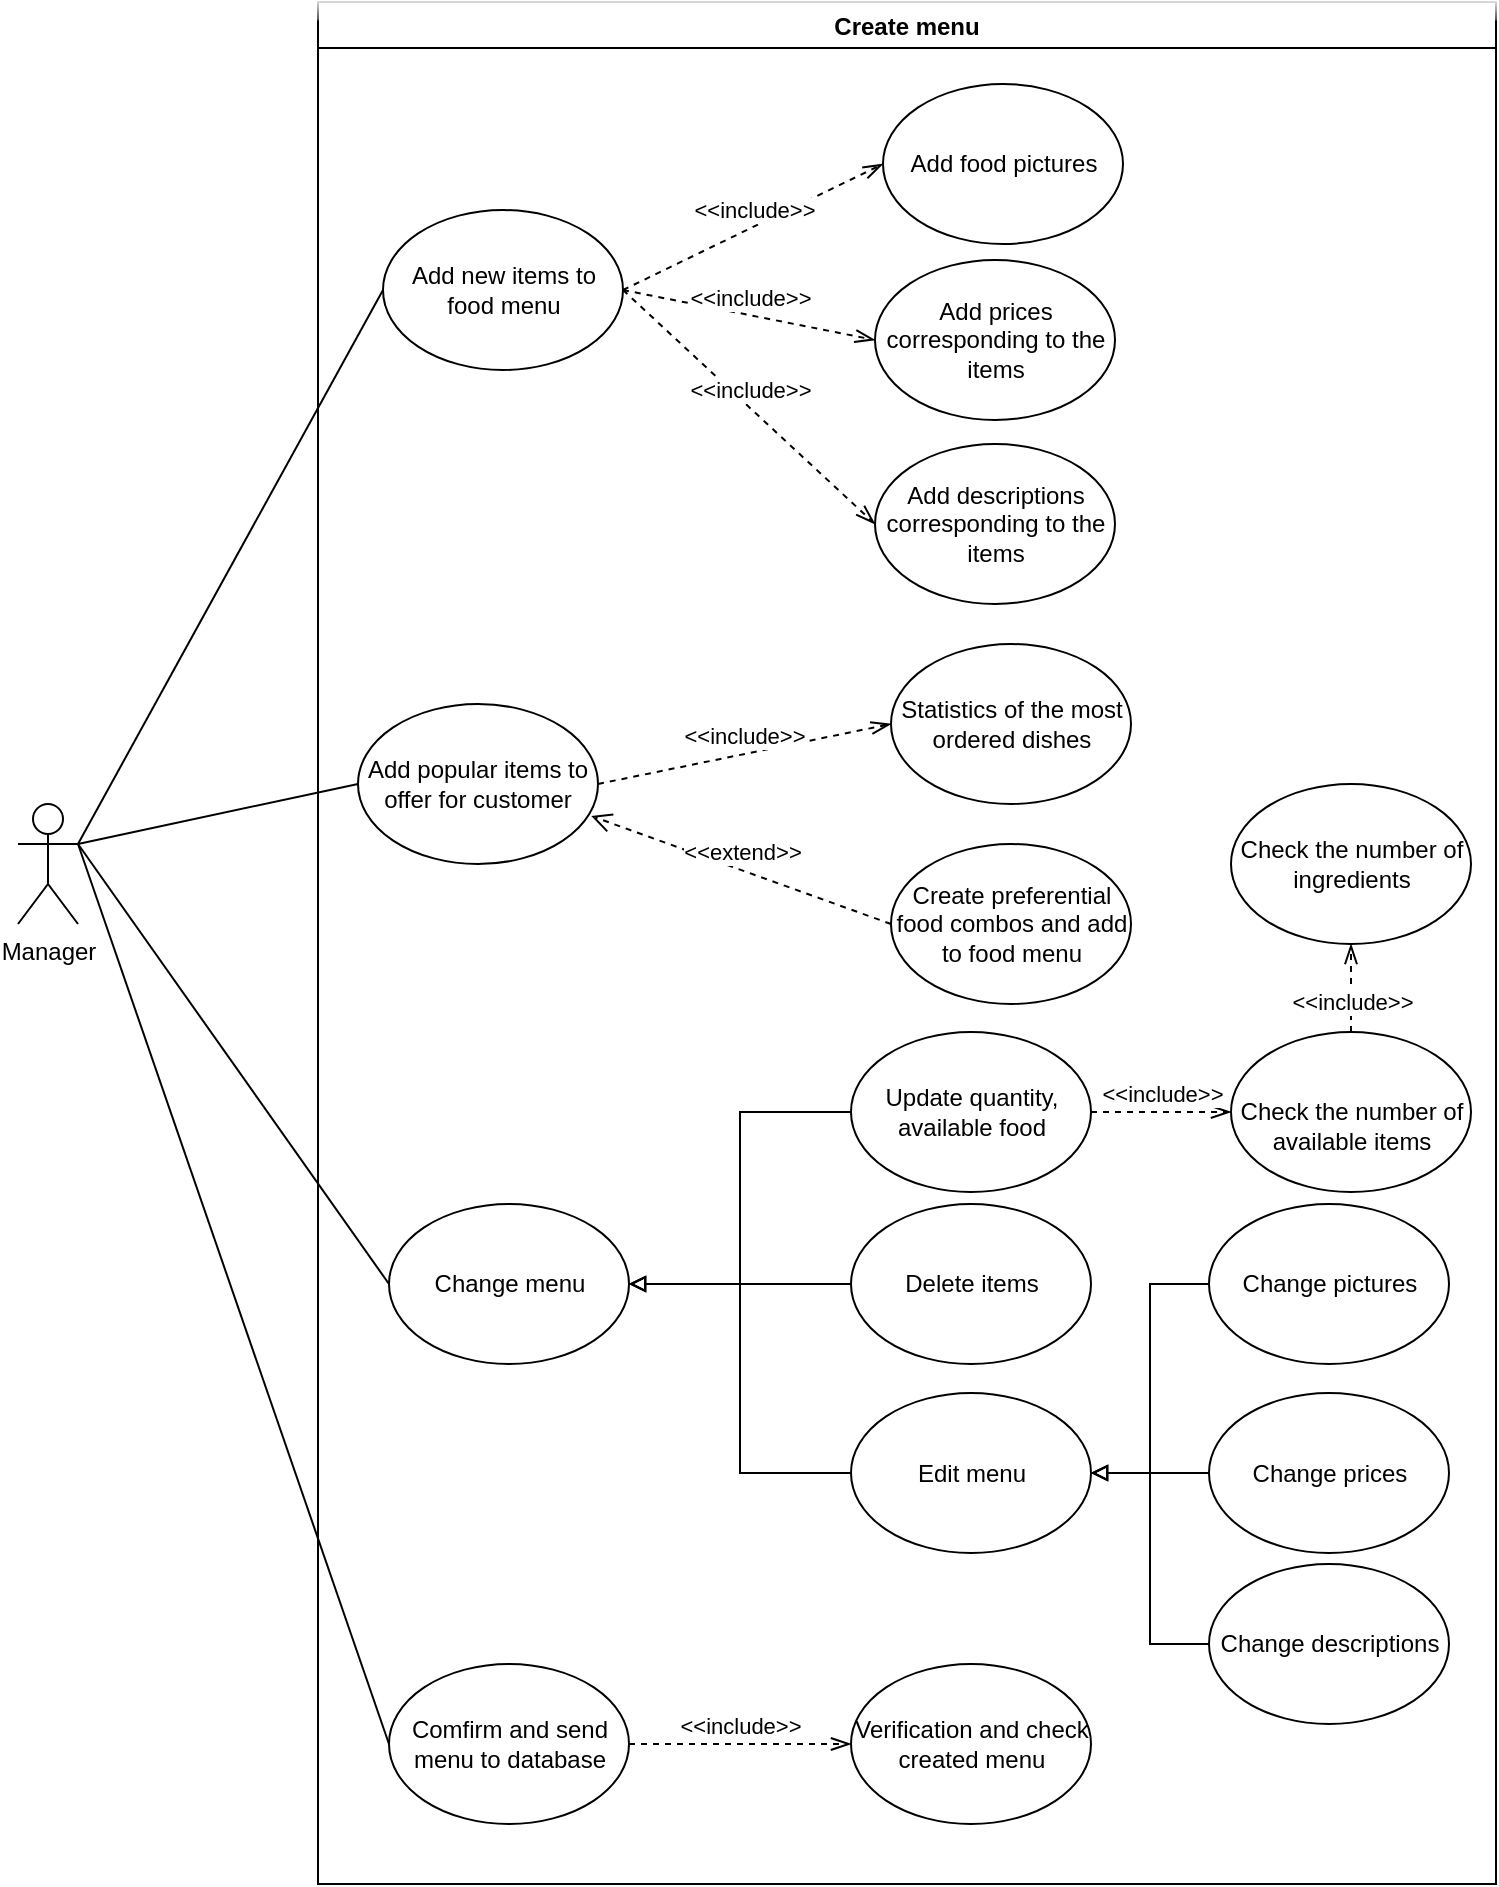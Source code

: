 <mxfile version="15.1.1" type="device"><diagram id="PWTyddmnGdF1Rcnoeqea" name="Page-1"><mxGraphModel dx="1038" dy="547" grid="1" gridSize="10" guides="1" tooltips="1" connect="1" arrows="1" fold="1" page="1" pageScale="1" pageWidth="827" pageHeight="1169" math="0" shadow="0"><root><mxCell id="0"/><mxCell id="1" parent="0"/><mxCell id="bsOlsSM6a4UV93TG4UJ--1" value="Create menu" style="swimlane;rounded=0;shadow=0;glass=1;sketch=0;fontFamily=Helvetica;strokeColor=#000000;gradientDirection=north;swimlaneFillColor=#ffffff;" parent="1" vertex="1"><mxGeometry x="180" y="59" width="589" height="941" as="geometry"><mxRectangle x="184" y="200" width="50" height="40" as="alternateBounds"/></mxGeometry></mxCell><mxCell id="bsOlsSM6a4UV93TG4UJ--24" value="&lt;br&gt;Check the number of available items" style="ellipse;whiteSpace=wrap;html=1;align=center;verticalAlign=middle;labelPosition=center;verticalLabelPosition=middle;" parent="bsOlsSM6a4UV93TG4UJ--1" vertex="1"><mxGeometry x="456.5" y="515" width="120" height="80" as="geometry"/></mxCell><mxCell id="bsOlsSM6a4UV93TG4UJ--9" value="&lt;div style=&quot;&quot;&gt;&lt;span&gt;Check the number of ingredients&lt;/span&gt;&lt;/div&gt;" style="ellipse;whiteSpace=wrap;html=1;align=center;" parent="bsOlsSM6a4UV93TG4UJ--1" vertex="1"><mxGeometry x="456.5" y="391" width="120" height="80" as="geometry"/></mxCell><mxCell id="bsOlsSM6a4UV93TG4UJ--29" value="&amp;lt;&amp;lt;include&amp;gt;&amp;gt;" style="html=1;verticalAlign=bottom;endArrow=openThin;dashed=1;endSize=8;exitX=0.5;exitY=0;exitDx=0;exitDy=0;entryX=0.5;entryY=1;entryDx=0;entryDy=0;endFill=0;" parent="bsOlsSM6a4UV93TG4UJ--1" source="bsOlsSM6a4UV93TG4UJ--24" target="bsOlsSM6a4UV93TG4UJ--9" edge="1"><mxGeometry as="geometry"><mxPoint x="286.5" y="275.5" as="sourcePoint"/><mxPoint x="436.5" y="5.5" as="targetPoint"/><mxPoint y="16" as="offset"/></mxGeometry></mxCell><mxCell id="pdnbHbQ0aQZzJBaBvXaT-1" value="Change menu" style="ellipse;whiteSpace=wrap;html=1;" parent="bsOlsSM6a4UV93TG4UJ--1" vertex="1"><mxGeometry x="35.5" y="601" width="120" height="80" as="geometry"/></mxCell><mxCell id="bsOlsSM6a4UV93TG4UJ--30" value="Add new items to food menu" style="ellipse;whiteSpace=wrap;html=1;align=center;verticalAlign=middle;" parent="bsOlsSM6a4UV93TG4UJ--1" vertex="1"><mxGeometry x="32.5" y="104" width="120" height="80" as="geometry"/></mxCell><mxCell id="bsOlsSM6a4UV93TG4UJ--49" value="Add popular items to offer for customer" style="ellipse;whiteSpace=wrap;html=1;align=center;verticalAlign=middle;" parent="bsOlsSM6a4UV93TG4UJ--1" vertex="1"><mxGeometry x="20" y="351" width="120" height="80" as="geometry"/></mxCell><mxCell id="bsOlsSM6a4UV93TG4UJ--52" value="&amp;lt;&amp;lt;include&amp;gt;&amp;gt;" style="html=1;verticalAlign=bottom;endArrow=openThin;dashed=1;endSize=8;exitX=1;exitY=0.5;exitDx=0;exitDy=0;entryX=0;entryY=0.5;entryDx=0;entryDy=0;endFill=0;" parent="bsOlsSM6a4UV93TG4UJ--1" source="bsOlsSM6a4UV93TG4UJ--30" target="bsOlsSM6a4UV93TG4UJ--34" edge="1"><mxGeometry x="203.5" y="100" as="geometry"><mxPoint x="176.5" y="-14.5" as="sourcePoint"/><mxPoint x="316.5" y="-14.5" as="targetPoint"/></mxGeometry></mxCell><mxCell id="bsOlsSM6a4UV93TG4UJ--53" value="&amp;lt;&amp;lt;include&amp;gt;&amp;gt;" style="html=1;verticalAlign=bottom;endArrow=openThin;dashed=1;endSize=8;exitX=1;exitY=0.5;exitDx=0;exitDy=0;entryX=0;entryY=0.5;entryDx=0;entryDy=0;endFill=0;" parent="bsOlsSM6a4UV93TG4UJ--1" source="bsOlsSM6a4UV93TG4UJ--30" target="bsOlsSM6a4UV93TG4UJ--42" edge="1"><mxGeometry x="203.5" y="100" as="geometry"><mxPoint x="186.5" y="-4.5" as="sourcePoint"/><mxPoint x="326.5" y="-4.5" as="targetPoint"/></mxGeometry></mxCell><mxCell id="bsOlsSM6a4UV93TG4UJ--51" value="&amp;lt;&amp;lt;include&amp;gt;&amp;gt;" style="html=1;verticalAlign=bottom;endArrow=openThin;dashed=1;endSize=8;exitX=1;exitY=0.5;exitDx=0;exitDy=0;entryX=0;entryY=0.5;entryDx=0;entryDy=0;endFill=0;" parent="bsOlsSM6a4UV93TG4UJ--1" source="bsOlsSM6a4UV93TG4UJ--30" target="bsOlsSM6a4UV93TG4UJ--50" edge="1"><mxGeometry x="203.5" y="100" as="geometry"><mxPoint x="166.5" y="-24.5" as="sourcePoint"/><mxPoint x="226.5" y="25.5" as="targetPoint"/></mxGeometry></mxCell><mxCell id="rPCJZUMJVMEQgt8o4BC2-2" value="&amp;lt;&amp;lt;extend&amp;gt;&amp;gt;" style="html=1;verticalAlign=bottom;endArrow=open;dashed=1;endSize=8;exitX=0;exitY=0.5;exitDx=0;exitDy=0;entryX=0.972;entryY=0.7;entryDx=0;entryDy=0;entryPerimeter=0;" parent="bsOlsSM6a4UV93TG4UJ--1" source="rPCJZUMJVMEQgt8o4BC2-1" target="bsOlsSM6a4UV93TG4UJ--49" edge="1"><mxGeometry x="203.5" y="100" as="geometry"><mxPoint x="96.5" y="472.5" as="sourcePoint"/><mxPoint x="152.5" y="395.5" as="targetPoint"/><mxPoint as="offset"/></mxGeometry></mxCell><mxCell id="bsOlsSM6a4UV93TG4UJ--34" value="Add prices corresponding to the items" style="ellipse;whiteSpace=wrap;html=1;align=center;verticalAlign=middle;" parent="bsOlsSM6a4UV93TG4UJ--1" vertex="1"><mxGeometry x="278.5" y="129" width="120" height="80" as="geometry"/></mxCell><mxCell id="bsOlsSM6a4UV93TG4UJ--42" value="Add descriptions corresponding to the items" style="ellipse;whiteSpace=wrap;html=1;align=center;verticalAlign=middle;" parent="bsOlsSM6a4UV93TG4UJ--1" vertex="1"><mxGeometry x="278.5" y="221" width="120" height="80" as="geometry"/></mxCell><mxCell id="bsOlsSM6a4UV93TG4UJ--36" value="Statistics of the most ordered dishes" style="ellipse;whiteSpace=wrap;html=1;align=center;verticalAlign=middle;" parent="bsOlsSM6a4UV93TG4UJ--1" vertex="1"><mxGeometry x="286.5" y="321" width="120" height="80" as="geometry"/></mxCell><mxCell id="bsOlsSM6a4UV93TG4UJ--48" value="&amp;lt;&amp;lt;include&amp;gt;&amp;gt;" style="html=1;verticalAlign=bottom;endArrow=openThin;dashed=1;endSize=8;exitX=1;exitY=0.5;exitDx=0;exitDy=0;entryX=0;entryY=0.5;entryDx=0;entryDy=0;endFill=0;" parent="bsOlsSM6a4UV93TG4UJ--1" source="bsOlsSM6a4UV93TG4UJ--49" target="bsOlsSM6a4UV93TG4UJ--36" edge="1"><mxGeometry x="203.5" y="100" as="geometry"><mxPoint x="256.5" y="322.5" as="sourcePoint"/><mxPoint x="176.5" y="322.5" as="targetPoint"/></mxGeometry></mxCell><mxCell id="rPCJZUMJVMEQgt8o4BC2-1" value="Create preferential food combos and add to food menu" style="ellipse;whiteSpace=wrap;html=1;align=center;verticalAlign=middle;" parent="bsOlsSM6a4UV93TG4UJ--1" vertex="1"><mxGeometry x="286.5" y="421" width="120" height="80" as="geometry"/></mxCell><mxCell id="bsOlsSM6a4UV93TG4UJ--50" value="Add food pictures" style="ellipse;whiteSpace=wrap;html=1;align=center;verticalAlign=middle;" parent="bsOlsSM6a4UV93TG4UJ--1" vertex="1"><mxGeometry x="282.5" y="41" width="120" height="80" as="geometry"/></mxCell><mxCell id="VCtpnFeoQXeHeK1A3j-R-14" style="edgeStyle=orthogonalEdgeStyle;rounded=0;orthogonalLoop=1;jettySize=auto;html=1;exitX=0;exitY=0.5;exitDx=0;exitDy=0;entryX=1;entryY=0.5;entryDx=0;entryDy=0;endArrow=block;endFill=0;" edge="1" parent="bsOlsSM6a4UV93TG4UJ--1" source="Y6Jslv7toIMkQWkBfnOa-1" target="pdnbHbQ0aQZzJBaBvXaT-1"><mxGeometry relative="1" as="geometry"/></mxCell><mxCell id="Y6Jslv7toIMkQWkBfnOa-1" value="Update quantity, available food" style="ellipse;whiteSpace=wrap;html=1;" parent="bsOlsSM6a4UV93TG4UJ--1" vertex="1"><mxGeometry x="266.5" y="515" width="120" height="80" as="geometry"/></mxCell><mxCell id="VCtpnFeoQXeHeK1A3j-R-16" style="edgeStyle=orthogonalEdgeStyle;rounded=0;orthogonalLoop=1;jettySize=auto;html=1;exitX=0;exitY=0.5;exitDx=0;exitDy=0;entryX=1;entryY=0.5;entryDx=0;entryDy=0;endArrow=block;endFill=0;" edge="1" parent="bsOlsSM6a4UV93TG4UJ--1" source="Y6Jslv7toIMkQWkBfnOa-3" target="pdnbHbQ0aQZzJBaBvXaT-1"><mxGeometry relative="1" as="geometry"/></mxCell><mxCell id="Y6Jslv7toIMkQWkBfnOa-3" value="Delete items" style="ellipse;whiteSpace=wrap;html=1;" parent="bsOlsSM6a4UV93TG4UJ--1" vertex="1"><mxGeometry x="266.5" y="601" width="120" height="80" as="geometry"/></mxCell><mxCell id="VCtpnFeoQXeHeK1A3j-R-15" style="edgeStyle=orthogonalEdgeStyle;rounded=0;orthogonalLoop=1;jettySize=auto;html=1;exitX=0;exitY=0.5;exitDx=0;exitDy=0;entryX=1;entryY=0.5;entryDx=0;entryDy=0;endArrow=block;endFill=0;" edge="1" parent="bsOlsSM6a4UV93TG4UJ--1" source="Y6Jslv7toIMkQWkBfnOa-6" target="pdnbHbQ0aQZzJBaBvXaT-1"><mxGeometry relative="1" as="geometry"/></mxCell><mxCell id="Y6Jslv7toIMkQWkBfnOa-6" value="Edit menu" style="ellipse;whiteSpace=wrap;html=1;" parent="bsOlsSM6a4UV93TG4UJ--1" vertex="1"><mxGeometry x="266.5" y="695.5" width="120" height="80" as="geometry"/></mxCell><mxCell id="VCtpnFeoQXeHeK1A3j-R-11" style="edgeStyle=orthogonalEdgeStyle;rounded=0;orthogonalLoop=1;jettySize=auto;html=1;exitX=0;exitY=0.5;exitDx=0;exitDy=0;entryX=1;entryY=0.5;entryDx=0;entryDy=0;endArrow=block;endFill=0;" edge="1" parent="bsOlsSM6a4UV93TG4UJ--1" source="Y6Jslv7toIMkQWkBfnOa-8" target="Y6Jslv7toIMkQWkBfnOa-6"><mxGeometry x="192.5" y="100" as="geometry"/></mxCell><mxCell id="Y6Jslv7toIMkQWkBfnOa-8" value="Change pictures" style="ellipse;whiteSpace=wrap;html=1;" parent="bsOlsSM6a4UV93TG4UJ--1" vertex="1"><mxGeometry x="445.5" y="601" width="120" height="80" as="geometry"/></mxCell><mxCell id="Y6Jslv7toIMkQWkBfnOa-25" style="edgeStyle=orthogonalEdgeStyle;rounded=0;orthogonalLoop=1;jettySize=auto;html=1;exitX=0;exitY=0.5;exitDx=0;exitDy=0;entryX=1;entryY=0.5;entryDx=0;entryDy=0;endArrow=block;endFill=0;" parent="bsOlsSM6a4UV93TG4UJ--1" source="Y6Jslv7toIMkQWkBfnOa-9" target="Y6Jslv7toIMkQWkBfnOa-6" edge="1"><mxGeometry x="203.5" y="100" as="geometry"/></mxCell><mxCell id="Y6Jslv7toIMkQWkBfnOa-9" value="Change prices" style="ellipse;whiteSpace=wrap;html=1;" parent="bsOlsSM6a4UV93TG4UJ--1" vertex="1"><mxGeometry x="445.5" y="695.5" width="120" height="80" as="geometry"/></mxCell><mxCell id="VCtpnFeoQXeHeK1A3j-R-12" style="edgeStyle=orthogonalEdgeStyle;rounded=0;orthogonalLoop=1;jettySize=auto;html=1;exitX=0;exitY=0.5;exitDx=0;exitDy=0;entryX=1;entryY=0.5;entryDx=0;entryDy=0;endArrow=block;endFill=0;" edge="1" parent="bsOlsSM6a4UV93TG4UJ--1" source="Y6Jslv7toIMkQWkBfnOa-10" target="Y6Jslv7toIMkQWkBfnOa-6"><mxGeometry x="192.5" y="100" as="geometry"/></mxCell><mxCell id="Y6Jslv7toIMkQWkBfnOa-10" value="Change descriptions" style="ellipse;whiteSpace=wrap;html=1;" parent="bsOlsSM6a4UV93TG4UJ--1" vertex="1"><mxGeometry x="445.5" y="781" width="120" height="80" as="geometry"/></mxCell><mxCell id="Ekc6c78taQl5ltea_OYS-1" value="&amp;lt;&amp;lt;include&amp;gt;&amp;gt;" style="html=1;verticalAlign=bottom;endArrow=openThin;dashed=1;endSize=8;exitX=1;exitY=0.5;exitDx=0;exitDy=0;entryX=0;entryY=0.5;entryDx=0;entryDy=0;endFill=0;" parent="bsOlsSM6a4UV93TG4UJ--1" edge="1" target="bsOlsSM6a4UV93TG4UJ--24" source="Y6Jslv7toIMkQWkBfnOa-1"><mxGeometry x="203.5" y="100" as="geometry"><mxPoint x="406.5" y="565.5" as="sourcePoint"/><mxPoint x="445.5" y="565.5" as="targetPoint"/><mxPoint as="offset"/></mxGeometry></mxCell><mxCell id="VCtpnFeoQXeHeK1A3j-R-17" value="Comfirm and send menu to database" style="ellipse;whiteSpace=wrap;html=1;" vertex="1" parent="bsOlsSM6a4UV93TG4UJ--1"><mxGeometry x="35.5" y="831" width="120" height="80" as="geometry"/></mxCell><mxCell id="VCtpnFeoQXeHeK1A3j-R-19" value="Verification and check created menu" style="ellipse;whiteSpace=wrap;html=1;" vertex="1" parent="bsOlsSM6a4UV93TG4UJ--1"><mxGeometry x="266.5" y="831" width="120" height="80" as="geometry"/></mxCell><mxCell id="VCtpnFeoQXeHeK1A3j-R-20" value="&amp;lt;&amp;lt;include&amp;gt;&amp;gt;" style="html=1;verticalAlign=bottom;endArrow=openThin;dashed=1;endSize=8;exitX=1;exitY=0.5;exitDx=0;exitDy=0;entryX=0;entryY=0.5;entryDx=0;entryDy=0;endFill=0;" edge="1" parent="bsOlsSM6a4UV93TG4UJ--1" source="VCtpnFeoQXeHeK1A3j-R-17" target="VCtpnFeoQXeHeK1A3j-R-19"><mxGeometry x="71" y="529.5" as="geometry"><mxPoint x="180" y="904" as="sourcePoint"/><mxPoint x="334" y="881" as="targetPoint"/></mxGeometry></mxCell><mxCell id="VCtpnFeoQXeHeK1A3j-R-18" style="rounded=0;orthogonalLoop=1;jettySize=auto;html=1;exitX=1;exitY=0.333;exitDx=0;exitDy=0;exitPerimeter=0;entryX=0;entryY=0.5;entryDx=0;entryDy=0;endArrow=none;endFill=0;" edge="1" parent="1" source="bsOlsSM6a4UV93TG4UJ--4" target="VCtpnFeoQXeHeK1A3j-R-17"><mxGeometry relative="1" as="geometry"/></mxCell><mxCell id="bsOlsSM6a4UV93TG4UJ--4" value="Manager" style="shape=umlActor;verticalLabelPosition=bottom;verticalAlign=top;html=1;outlineConnect=0;" parent="1" vertex="1"><mxGeometry x="30" y="460" width="30" height="60" as="geometry"/></mxCell><mxCell id="bsOlsSM6a4UV93TG4UJ--31" value="" style="endArrow=none;html=1;exitX=1;exitY=0.333;exitDx=0;exitDy=0;exitPerimeter=0;entryX=0;entryY=0.5;entryDx=0;entryDy=0;" parent="1" source="bsOlsSM6a4UV93TG4UJ--4" target="bsOlsSM6a4UV93TG4UJ--30" edge="1"><mxGeometry width="50" height="50" relative="1" as="geometry"><mxPoint x="430" y="590" as="sourcePoint"/><mxPoint x="480" y="540" as="targetPoint"/></mxGeometry></mxCell><mxCell id="bsOlsSM6a4UV93TG4UJ--39" value="" style="endArrow=none;html=1;exitX=1;exitY=0.333;exitDx=0;exitDy=0;exitPerimeter=0;entryX=0;entryY=0.5;entryDx=0;entryDy=0;" parent="1" source="bsOlsSM6a4UV93TG4UJ--4" target="bsOlsSM6a4UV93TG4UJ--49" edge="1"><mxGeometry width="50" height="50" relative="1" as="geometry"><mxPoint x="430" y="550" as="sourcePoint"/><mxPoint x="480" y="500" as="targetPoint"/></mxGeometry></mxCell><mxCell id="pdnbHbQ0aQZzJBaBvXaT-2" value="" style="endArrow=none;html=1;entryX=1;entryY=0.333;entryDx=0;entryDy=0;entryPerimeter=0;exitX=0;exitY=0.5;exitDx=0;exitDy=0;" parent="1" source="pdnbHbQ0aQZzJBaBvXaT-1" target="bsOlsSM6a4UV93TG4UJ--4" edge="1"><mxGeometry width="50" height="50" relative="1" as="geometry"><mxPoint x="400" y="750" as="sourcePoint"/><mxPoint x="450" y="700" as="targetPoint"/></mxGeometry></mxCell></root></mxGraphModel></diagram></mxfile>